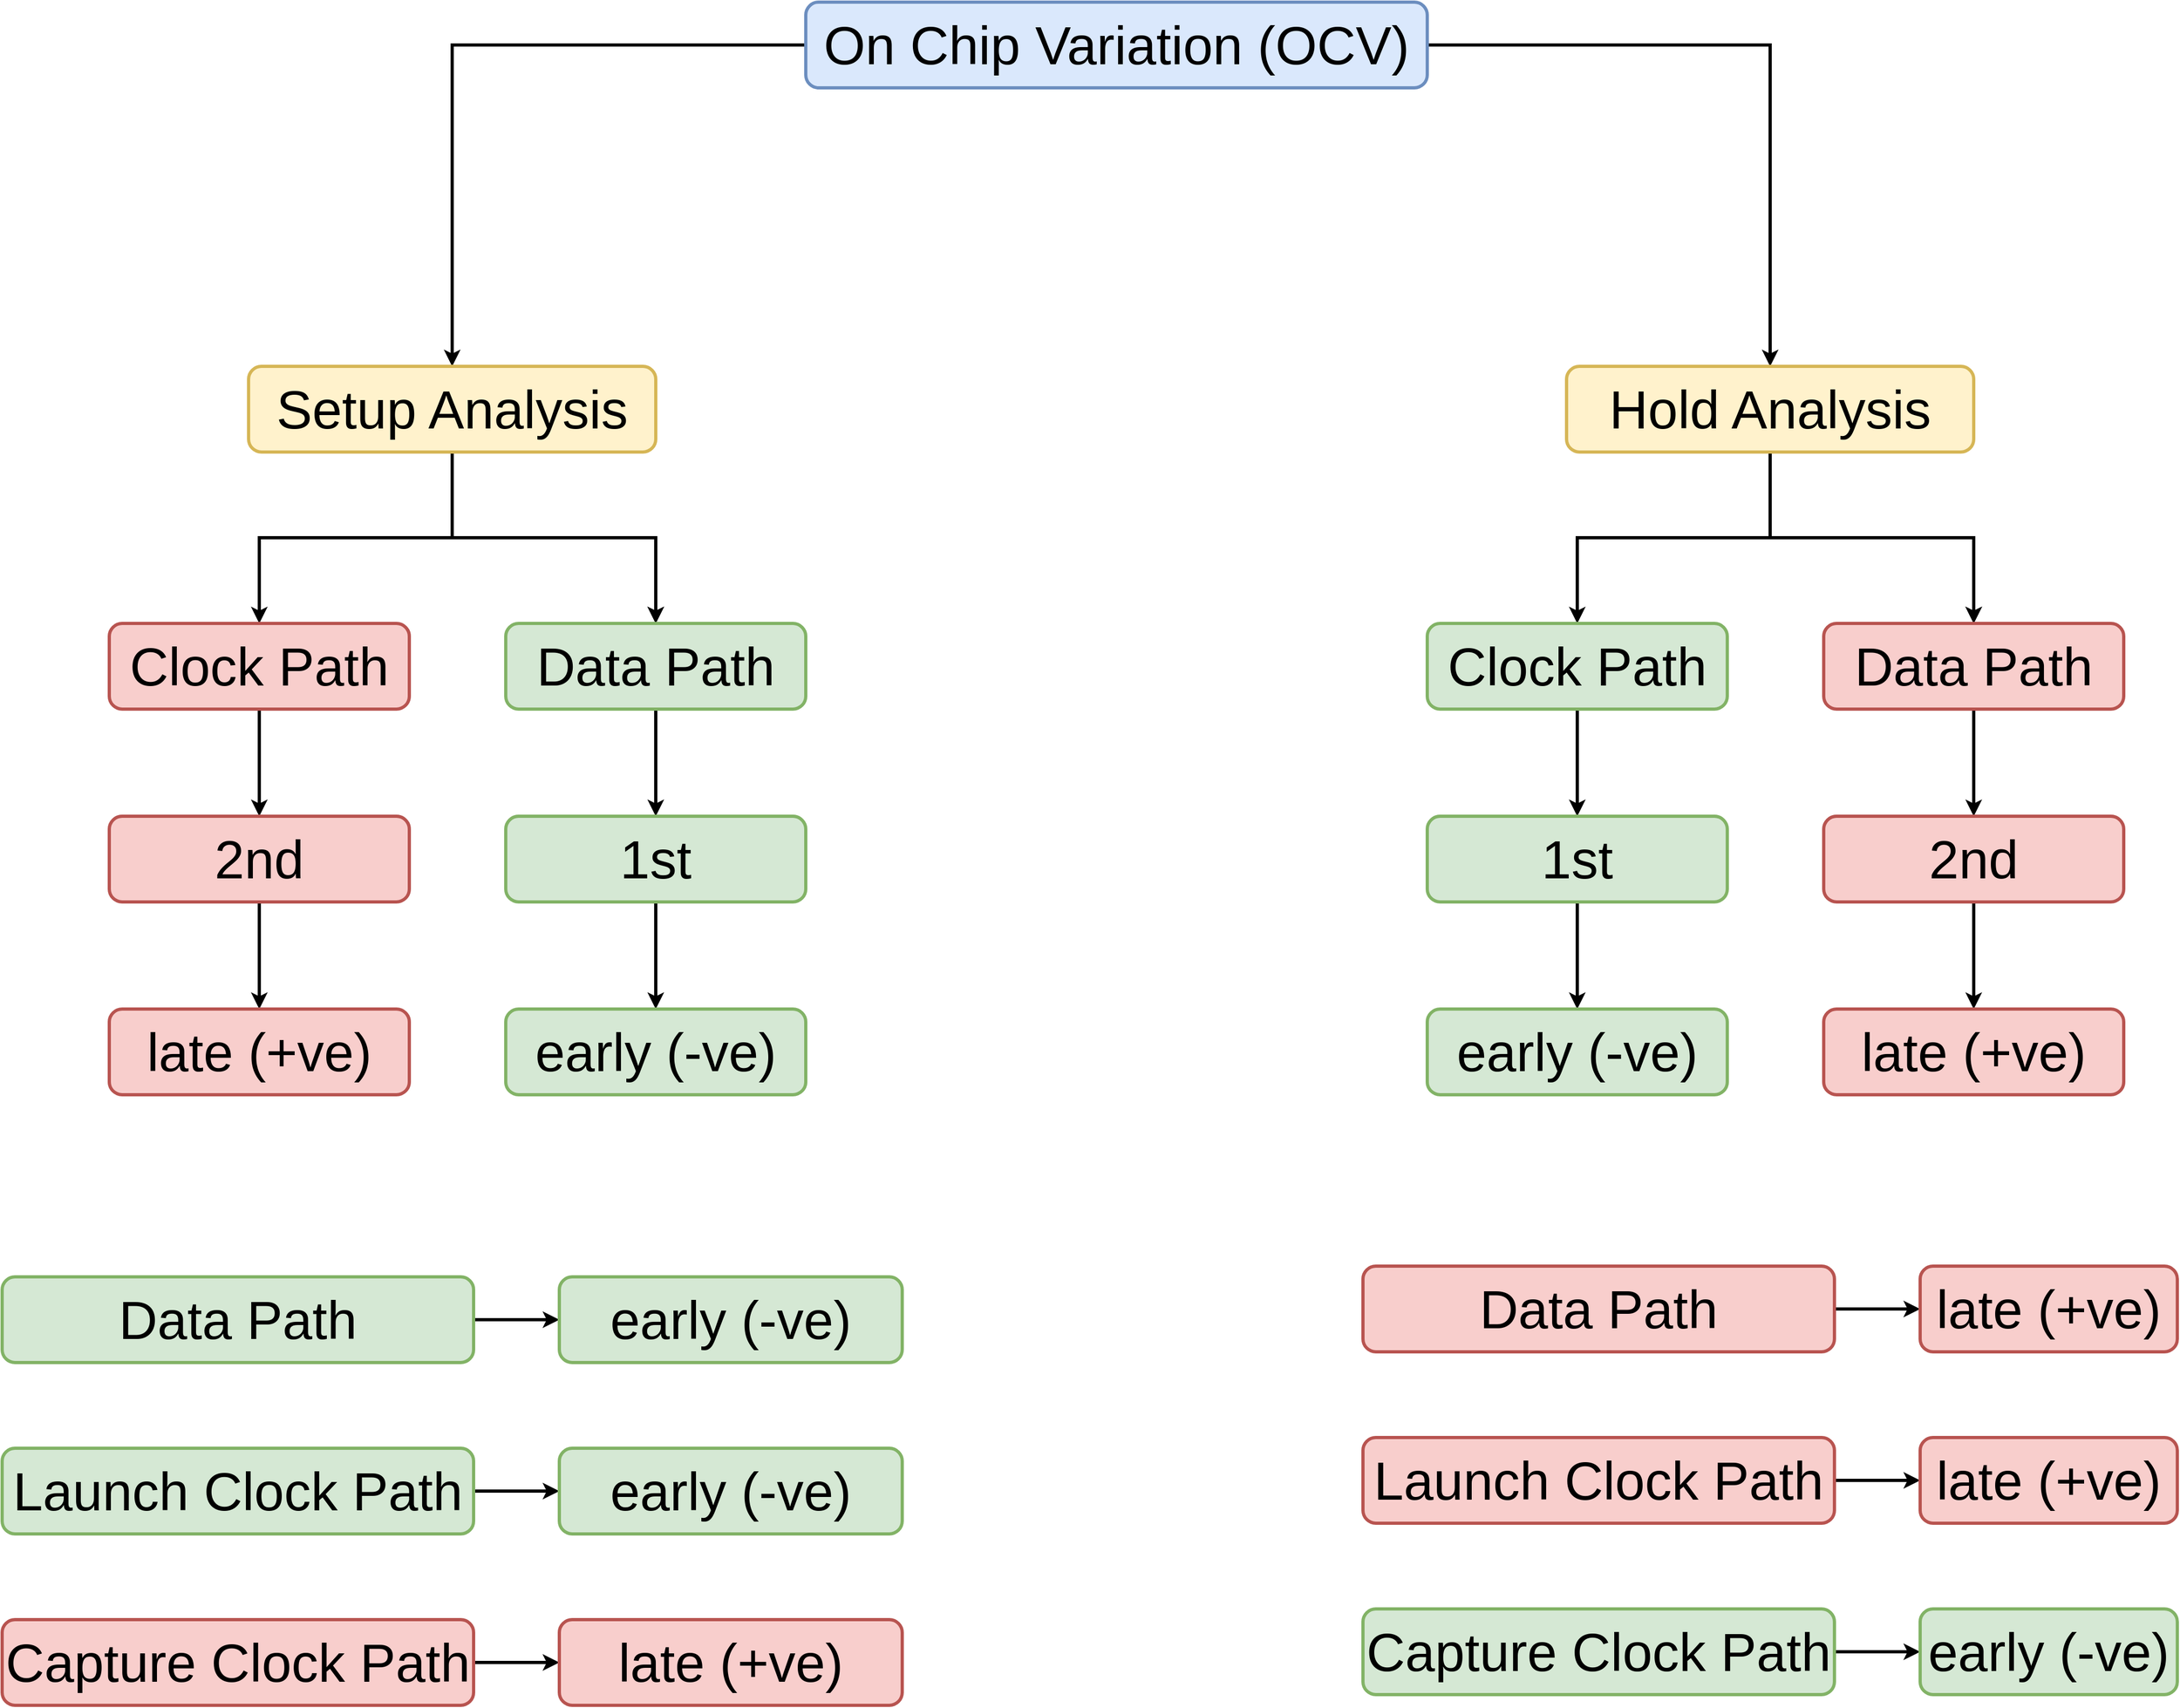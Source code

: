 <mxfile version="26.2.14">
  <diagram name="Page-1" id="HABS1GBBxP7DYaMWWN1-">
    <mxGraphModel dx="6060" dy="4210" grid="0" gridSize="10" guides="1" tooltips="1" connect="1" arrows="1" fold="1" page="1" pageScale="1" pageWidth="850" pageHeight="1100" math="0" shadow="0">
      <root>
        <mxCell id="0" />
        <mxCell id="1" parent="0" />
        <mxCell id="rkYRsJq4G-ybIfr-mSLQ-44" style="edgeStyle=orthogonalEdgeStyle;rounded=0;orthogonalLoop=1;jettySize=auto;html=1;entryX=0.5;entryY=0;entryDx=0;entryDy=0;strokeWidth=3;" parent="1" source="rkYRsJq4G-ybIfr-mSLQ-1" target="rkYRsJq4G-ybIfr-mSLQ-2" edge="1">
          <mxGeometry relative="1" as="geometry" />
        </mxCell>
        <mxCell id="rkYRsJq4G-ybIfr-mSLQ-45" style="edgeStyle=orthogonalEdgeStyle;rounded=0;orthogonalLoop=1;jettySize=auto;html=1;entryX=0.5;entryY=0;entryDx=0;entryDy=0;strokeWidth=3;" parent="1" source="rkYRsJq4G-ybIfr-mSLQ-1" target="rkYRsJq4G-ybIfr-mSLQ-26" edge="1">
          <mxGeometry relative="1" as="geometry" />
        </mxCell>
        <mxCell id="rkYRsJq4G-ybIfr-mSLQ-1" value="On Chip Variation (OCV)" style="rounded=1;whiteSpace=wrap;html=1;fontSize=50;strokeWidth=3;fillColor=#dae8fc;strokeColor=#6c8ebf;" parent="1" vertex="1">
          <mxGeometry x="200" y="-1082" width="580" height="80" as="geometry" />
        </mxCell>
        <mxCell id="rkYRsJq4G-ybIfr-mSLQ-19" value="" style="edgeStyle=orthogonalEdgeStyle;rounded=0;orthogonalLoop=1;jettySize=auto;html=1;strokeWidth=3;" parent="1" source="rkYRsJq4G-ybIfr-mSLQ-2" target="rkYRsJq4G-ybIfr-mSLQ-5" edge="1">
          <mxGeometry relative="1" as="geometry" />
        </mxCell>
        <mxCell id="rkYRsJq4G-ybIfr-mSLQ-20" value="" style="edgeStyle=orthogonalEdgeStyle;rounded=0;orthogonalLoop=1;jettySize=auto;html=1;strokeWidth=3;" parent="1" source="rkYRsJq4G-ybIfr-mSLQ-2" target="rkYRsJq4G-ybIfr-mSLQ-5" edge="1">
          <mxGeometry relative="1" as="geometry" />
        </mxCell>
        <mxCell id="rkYRsJq4G-ybIfr-mSLQ-22" style="edgeStyle=orthogonalEdgeStyle;rounded=0;orthogonalLoop=1;jettySize=auto;html=1;exitX=0.5;exitY=1;exitDx=0;exitDy=0;entryX=0.5;entryY=0;entryDx=0;entryDy=0;strokeWidth=3;" parent="1" source="rkYRsJq4G-ybIfr-mSLQ-2" target="rkYRsJq4G-ybIfr-mSLQ-4" edge="1">
          <mxGeometry relative="1" as="geometry" />
        </mxCell>
        <mxCell id="rkYRsJq4G-ybIfr-mSLQ-2" value="Setup Analysis" style="rounded=1;whiteSpace=wrap;html=1;fontSize=50;strokeWidth=3;fillColor=#fff2cc;strokeColor=#d6b656;" parent="1" vertex="1">
          <mxGeometry x="-320" y="-742" width="380" height="80" as="geometry" />
        </mxCell>
        <mxCell id="rkYRsJq4G-ybIfr-mSLQ-17" value="" style="edgeStyle=orthogonalEdgeStyle;rounded=0;orthogonalLoop=1;jettySize=auto;html=1;strokeWidth=3;" parent="1" source="rkYRsJq4G-ybIfr-mSLQ-4" target="rkYRsJq4G-ybIfr-mSLQ-13" edge="1">
          <mxGeometry relative="1" as="geometry" />
        </mxCell>
        <mxCell id="rkYRsJq4G-ybIfr-mSLQ-4" value="Clock Path" style="rounded=1;whiteSpace=wrap;html=1;fontSize=50;strokeWidth=3;fillColor=#f8cecc;strokeColor=#b85450;" parent="1" vertex="1">
          <mxGeometry x="-450" y="-502" width="280" height="80" as="geometry" />
        </mxCell>
        <mxCell id="rkYRsJq4G-ybIfr-mSLQ-18" value="" style="edgeStyle=orthogonalEdgeStyle;rounded=0;orthogonalLoop=1;jettySize=auto;html=1;strokeWidth=3;" parent="1" source="rkYRsJq4G-ybIfr-mSLQ-5" target="rkYRsJq4G-ybIfr-mSLQ-14" edge="1">
          <mxGeometry relative="1" as="geometry" />
        </mxCell>
        <mxCell id="rkYRsJq4G-ybIfr-mSLQ-5" value="Data Path" style="rounded=1;whiteSpace=wrap;html=1;fontSize=50;strokeWidth=3;fillColor=#d5e8d4;strokeColor=#82b366;" parent="1" vertex="1">
          <mxGeometry x="-80" y="-502" width="280" height="80" as="geometry" />
        </mxCell>
        <mxCell id="rkYRsJq4G-ybIfr-mSLQ-37" style="edgeStyle=orthogonalEdgeStyle;rounded=0;orthogonalLoop=1;jettySize=auto;html=1;entryX=0.5;entryY=0;entryDx=0;entryDy=0;strokeWidth=3;" parent="1" source="rkYRsJq4G-ybIfr-mSLQ-13" target="rkYRsJq4G-ybIfr-mSLQ-33" edge="1">
          <mxGeometry relative="1" as="geometry" />
        </mxCell>
        <mxCell id="rkYRsJq4G-ybIfr-mSLQ-13" value="2nd" style="rounded=1;whiteSpace=wrap;html=1;fontSize=50;strokeWidth=3;fillColor=#f8cecc;strokeColor=#b85450;" parent="1" vertex="1">
          <mxGeometry x="-450" y="-322" width="280" height="80" as="geometry" />
        </mxCell>
        <mxCell id="rkYRsJq4G-ybIfr-mSLQ-38" style="edgeStyle=orthogonalEdgeStyle;rounded=0;orthogonalLoop=1;jettySize=auto;html=1;entryX=0.5;entryY=0;entryDx=0;entryDy=0;strokeWidth=3;" parent="1" source="rkYRsJq4G-ybIfr-mSLQ-14" target="rkYRsJq4G-ybIfr-mSLQ-34" edge="1">
          <mxGeometry relative="1" as="geometry" />
        </mxCell>
        <mxCell id="rkYRsJq4G-ybIfr-mSLQ-14" value="1st" style="rounded=1;whiteSpace=wrap;html=1;fontSize=50;strokeWidth=3;fillColor=#d5e8d4;strokeColor=#82b366;" parent="1" vertex="1">
          <mxGeometry x="-80" y="-322" width="280" height="80" as="geometry" />
        </mxCell>
        <mxCell id="rkYRsJq4G-ybIfr-mSLQ-23" value="" style="edgeStyle=orthogonalEdgeStyle;rounded=0;orthogonalLoop=1;jettySize=auto;html=1;strokeWidth=3;" parent="1" source="rkYRsJq4G-ybIfr-mSLQ-26" target="rkYRsJq4G-ybIfr-mSLQ-30" edge="1">
          <mxGeometry relative="1" as="geometry" />
        </mxCell>
        <mxCell id="rkYRsJq4G-ybIfr-mSLQ-24" value="" style="edgeStyle=orthogonalEdgeStyle;rounded=0;orthogonalLoop=1;jettySize=auto;html=1;strokeWidth=3;" parent="1" source="rkYRsJq4G-ybIfr-mSLQ-26" target="rkYRsJq4G-ybIfr-mSLQ-30" edge="1">
          <mxGeometry relative="1" as="geometry" />
        </mxCell>
        <mxCell id="rkYRsJq4G-ybIfr-mSLQ-25" style="edgeStyle=orthogonalEdgeStyle;rounded=0;orthogonalLoop=1;jettySize=auto;html=1;exitX=0.5;exitY=1;exitDx=0;exitDy=0;entryX=0.5;entryY=0;entryDx=0;entryDy=0;strokeWidth=3;" parent="1" source="rkYRsJq4G-ybIfr-mSLQ-26" target="rkYRsJq4G-ybIfr-mSLQ-28" edge="1">
          <mxGeometry relative="1" as="geometry" />
        </mxCell>
        <mxCell id="rkYRsJq4G-ybIfr-mSLQ-26" value="Hold Analysis" style="rounded=1;whiteSpace=wrap;html=1;fontSize=50;strokeWidth=3;fillColor=#fff2cc;strokeColor=#d6b656;" parent="1" vertex="1">
          <mxGeometry x="910" y="-742" width="380" height="80" as="geometry" />
        </mxCell>
        <mxCell id="rkYRsJq4G-ybIfr-mSLQ-27" value="" style="edgeStyle=orthogonalEdgeStyle;rounded=0;orthogonalLoop=1;jettySize=auto;html=1;strokeWidth=3;" parent="1" source="rkYRsJq4G-ybIfr-mSLQ-28" target="rkYRsJq4G-ybIfr-mSLQ-31" edge="1">
          <mxGeometry relative="1" as="geometry" />
        </mxCell>
        <mxCell id="rkYRsJq4G-ybIfr-mSLQ-28" value="Clock Path" style="rounded=1;whiteSpace=wrap;html=1;fontSize=50;strokeWidth=3;fillColor=#d5e8d4;strokeColor=#82b366;" parent="1" vertex="1">
          <mxGeometry x="780" y="-502" width="280" height="80" as="geometry" />
        </mxCell>
        <mxCell id="rkYRsJq4G-ybIfr-mSLQ-29" value="" style="edgeStyle=orthogonalEdgeStyle;rounded=0;orthogonalLoop=1;jettySize=auto;html=1;strokeWidth=3;" parent="1" source="rkYRsJq4G-ybIfr-mSLQ-30" target="rkYRsJq4G-ybIfr-mSLQ-32" edge="1">
          <mxGeometry relative="1" as="geometry" />
        </mxCell>
        <mxCell id="rkYRsJq4G-ybIfr-mSLQ-30" value="Data Path" style="rounded=1;whiteSpace=wrap;html=1;fontSize=50;strokeWidth=3;fillColor=#f8cecc;strokeColor=#b85450;" parent="1" vertex="1">
          <mxGeometry x="1150" y="-502" width="280" height="80" as="geometry" />
        </mxCell>
        <mxCell id="rkYRsJq4G-ybIfr-mSLQ-41" style="edgeStyle=orthogonalEdgeStyle;rounded=0;orthogonalLoop=1;jettySize=auto;html=1;entryX=0.5;entryY=0;entryDx=0;entryDy=0;strokeWidth=3;" parent="1" source="rkYRsJq4G-ybIfr-mSLQ-31" target="rkYRsJq4G-ybIfr-mSLQ-35" edge="1">
          <mxGeometry relative="1" as="geometry" />
        </mxCell>
        <mxCell id="rkYRsJq4G-ybIfr-mSLQ-31" value="1st" style="rounded=1;whiteSpace=wrap;html=1;fontSize=50;strokeWidth=3;fillColor=#d5e8d4;strokeColor=#82b366;" parent="1" vertex="1">
          <mxGeometry x="780" y="-322" width="280" height="80" as="geometry" />
        </mxCell>
        <mxCell id="rkYRsJq4G-ybIfr-mSLQ-40" style="edgeStyle=orthogonalEdgeStyle;rounded=0;orthogonalLoop=1;jettySize=auto;html=1;entryX=0.5;entryY=0;entryDx=0;entryDy=0;strokeWidth=3;" parent="1" source="rkYRsJq4G-ybIfr-mSLQ-32" target="rkYRsJq4G-ybIfr-mSLQ-36" edge="1">
          <mxGeometry relative="1" as="geometry" />
        </mxCell>
        <mxCell id="rkYRsJq4G-ybIfr-mSLQ-32" value="2nd" style="rounded=1;whiteSpace=wrap;html=1;fontSize=50;strokeWidth=3;fillColor=#f8cecc;strokeColor=#b85450;" parent="1" vertex="1">
          <mxGeometry x="1150" y="-322" width="280" height="80" as="geometry" />
        </mxCell>
        <mxCell id="rkYRsJq4G-ybIfr-mSLQ-33" value="late (+ve)" style="rounded=1;whiteSpace=wrap;html=1;fontSize=50;strokeWidth=3;fillColor=#f8cecc;strokeColor=#b85450;" parent="1" vertex="1">
          <mxGeometry x="-450" y="-142" width="280" height="80" as="geometry" />
        </mxCell>
        <mxCell id="rkYRsJq4G-ybIfr-mSLQ-34" value="early (-ve)" style="rounded=1;whiteSpace=wrap;html=1;fontSize=50;strokeWidth=3;fillColor=#d5e8d4;strokeColor=#82b366;" parent="1" vertex="1">
          <mxGeometry x="-80" y="-142" width="280" height="80" as="geometry" />
        </mxCell>
        <mxCell id="rkYRsJq4G-ybIfr-mSLQ-35" value="early (-ve)" style="rounded=1;whiteSpace=wrap;html=1;fontSize=50;strokeWidth=3;fillColor=#d5e8d4;strokeColor=#82b366;" parent="1" vertex="1">
          <mxGeometry x="780" y="-142" width="280" height="80" as="geometry" />
        </mxCell>
        <mxCell id="rkYRsJq4G-ybIfr-mSLQ-36" value="late (+ve)" style="rounded=1;whiteSpace=wrap;html=1;fontSize=50;strokeWidth=3;fillColor=#f8cecc;strokeColor=#b85450;" parent="1" vertex="1">
          <mxGeometry x="1150" y="-142" width="280" height="80" as="geometry" />
        </mxCell>
        <mxCell id="rkYRsJq4G-ybIfr-mSLQ-65" value="" style="edgeStyle=orthogonalEdgeStyle;rounded=0;orthogonalLoop=1;jettySize=auto;html=1;strokeWidth=3;" parent="1" source="rkYRsJq4G-ybIfr-mSLQ-47" target="rkYRsJq4G-ybIfr-mSLQ-54" edge="1">
          <mxGeometry relative="1" as="geometry" />
        </mxCell>
        <mxCell id="rkYRsJq4G-ybIfr-mSLQ-47" value="Data Path" style="rounded=1;whiteSpace=wrap;html=1;fontSize=50;strokeWidth=3;fillColor=#d5e8d4;strokeColor=#82b366;" parent="1" vertex="1">
          <mxGeometry x="-550" y="108" width="440" height="80" as="geometry" />
        </mxCell>
        <mxCell id="rkYRsJq4G-ybIfr-mSLQ-66" value="" style="edgeStyle=orthogonalEdgeStyle;rounded=0;orthogonalLoop=1;jettySize=auto;html=1;strokeWidth=3;" parent="1" source="rkYRsJq4G-ybIfr-mSLQ-49" target="rkYRsJq4G-ybIfr-mSLQ-55" edge="1">
          <mxGeometry relative="1" as="geometry" />
        </mxCell>
        <mxCell id="rkYRsJq4G-ybIfr-mSLQ-49" value="Launch Clock Path" style="rounded=1;whiteSpace=wrap;html=1;fontSize=50;strokeWidth=3;fillColor=#d5e8d4;strokeColor=#82b366;" parent="1" vertex="1">
          <mxGeometry x="-550" y="268" width="440" height="80" as="geometry" />
        </mxCell>
        <mxCell id="rkYRsJq4G-ybIfr-mSLQ-67" value="" style="edgeStyle=orthogonalEdgeStyle;rounded=0;orthogonalLoop=1;jettySize=auto;html=1;strokeWidth=3;" parent="1" source="rkYRsJq4G-ybIfr-mSLQ-50" target="rkYRsJq4G-ybIfr-mSLQ-56" edge="1">
          <mxGeometry relative="1" as="geometry" />
        </mxCell>
        <mxCell id="rkYRsJq4G-ybIfr-mSLQ-50" value="Capture Clock Path" style="rounded=1;whiteSpace=wrap;html=1;fontSize=50;strokeWidth=3;fillColor=#f8cecc;strokeColor=#b85450;" parent="1" vertex="1">
          <mxGeometry x="-550" y="428" width="440" height="80" as="geometry" />
        </mxCell>
        <mxCell id="rkYRsJq4G-ybIfr-mSLQ-62" value="" style="edgeStyle=orthogonalEdgeStyle;rounded=0;orthogonalLoop=1;jettySize=auto;html=1;strokeWidth=3;" parent="1" source="rkYRsJq4G-ybIfr-mSLQ-51" target="rkYRsJq4G-ybIfr-mSLQ-57" edge="1">
          <mxGeometry relative="1" as="geometry" />
        </mxCell>
        <mxCell id="rkYRsJq4G-ybIfr-mSLQ-51" value="Data Path" style="rounded=1;whiteSpace=wrap;html=1;fontSize=50;strokeWidth=3;fillColor=#f8cecc;strokeColor=#b85450;" parent="1" vertex="1">
          <mxGeometry x="720" y="98" width="440" height="80" as="geometry" />
        </mxCell>
        <mxCell id="rkYRsJq4G-ybIfr-mSLQ-63" value="" style="edgeStyle=orthogonalEdgeStyle;rounded=0;orthogonalLoop=1;jettySize=auto;html=1;strokeWidth=3;" parent="1" source="rkYRsJq4G-ybIfr-mSLQ-52" target="rkYRsJq4G-ybIfr-mSLQ-58" edge="1">
          <mxGeometry relative="1" as="geometry" />
        </mxCell>
        <mxCell id="rkYRsJq4G-ybIfr-mSLQ-52" value="Launch Clock Path" style="rounded=1;whiteSpace=wrap;html=1;fontSize=50;strokeWidth=3;fillColor=#f8cecc;strokeColor=#b85450;" parent="1" vertex="1">
          <mxGeometry x="720" y="258" width="440" height="80" as="geometry" />
        </mxCell>
        <mxCell id="rkYRsJq4G-ybIfr-mSLQ-64" value="" style="edgeStyle=orthogonalEdgeStyle;rounded=0;orthogonalLoop=1;jettySize=auto;html=1;strokeWidth=3;" parent="1" source="rkYRsJq4G-ybIfr-mSLQ-53" target="rkYRsJq4G-ybIfr-mSLQ-59" edge="1">
          <mxGeometry relative="1" as="geometry" />
        </mxCell>
        <mxCell id="rkYRsJq4G-ybIfr-mSLQ-53" value="Capture Clock Path" style="rounded=1;whiteSpace=wrap;html=1;fontSize=50;strokeWidth=3;fillColor=#d5e8d4;strokeColor=#82b366;" parent="1" vertex="1">
          <mxGeometry x="720" y="418" width="440" height="80" as="geometry" />
        </mxCell>
        <mxCell id="rkYRsJq4G-ybIfr-mSLQ-54" value="early (-ve)" style="rounded=1;whiteSpace=wrap;html=1;fontSize=50;strokeWidth=3;fillColor=#d5e8d4;strokeColor=#82b366;" parent="1" vertex="1">
          <mxGeometry x="-30" y="108" width="320" height="80" as="geometry" />
        </mxCell>
        <mxCell id="rkYRsJq4G-ybIfr-mSLQ-55" value="early (-ve)" style="rounded=1;whiteSpace=wrap;html=1;fontSize=50;strokeWidth=3;fillColor=#d5e8d4;strokeColor=#82b366;" parent="1" vertex="1">
          <mxGeometry x="-30" y="268" width="320" height="80" as="geometry" />
        </mxCell>
        <mxCell id="rkYRsJq4G-ybIfr-mSLQ-56" value="late (+ve)" style="rounded=1;whiteSpace=wrap;html=1;fontSize=50;strokeWidth=3;fillColor=#f8cecc;strokeColor=#b85450;" parent="1" vertex="1">
          <mxGeometry x="-30" y="428" width="320" height="80" as="geometry" />
        </mxCell>
        <mxCell id="rkYRsJq4G-ybIfr-mSLQ-57" value="late (+ve)" style="rounded=1;whiteSpace=wrap;html=1;fontSize=50;strokeWidth=3;fillColor=#f8cecc;strokeColor=#b85450;" parent="1" vertex="1">
          <mxGeometry x="1240" y="98" width="240" height="80" as="geometry" />
        </mxCell>
        <mxCell id="rkYRsJq4G-ybIfr-mSLQ-58" value="late (+ve)" style="rounded=1;whiteSpace=wrap;html=1;fontSize=50;strokeWidth=3;fillColor=#f8cecc;strokeColor=#b85450;" parent="1" vertex="1">
          <mxGeometry x="1240" y="258" width="240" height="80" as="geometry" />
        </mxCell>
        <mxCell id="rkYRsJq4G-ybIfr-mSLQ-59" value="early (-ve)" style="rounded=1;whiteSpace=wrap;html=1;fontSize=50;strokeWidth=3;fillColor=#d5e8d4;strokeColor=#82b366;" parent="1" vertex="1">
          <mxGeometry x="1240" y="418" width="240" height="80" as="geometry" />
        </mxCell>
      </root>
    </mxGraphModel>
  </diagram>
</mxfile>
